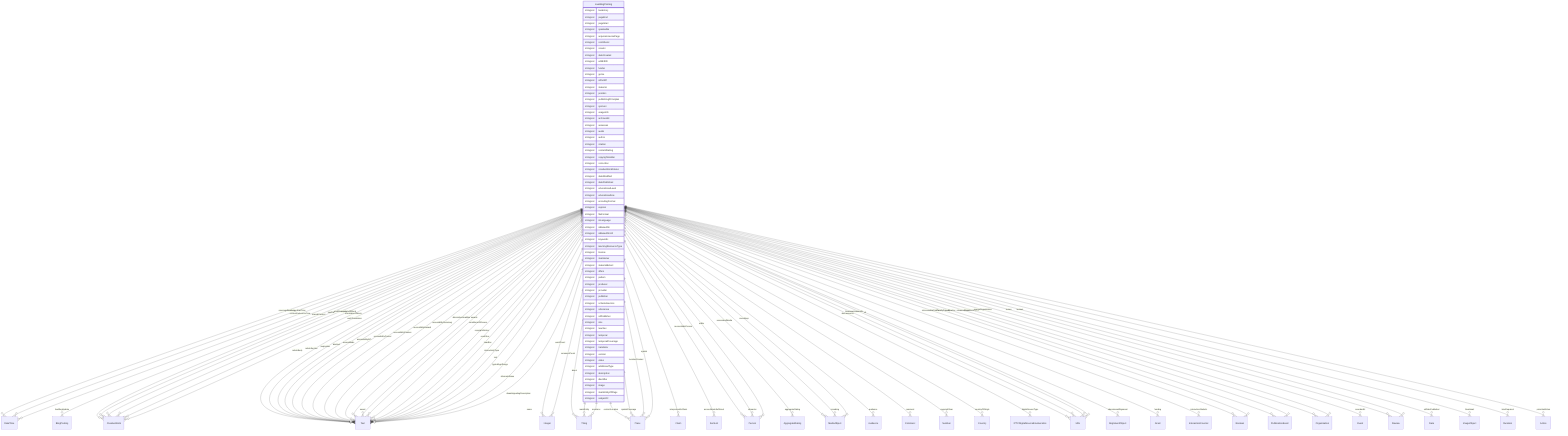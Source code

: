 erDiagram
LiveBlogPosting {
    stringList backstory  
    stringList pageEnd  
    stringList pageStart  
    stringList speakable  
    stringList acquireLicensePage  
    stringList contributor  
    stringList creator  
    stringList dateCreated  
    stringList editEIDR  
    stringList funder  
    stringList genre  
    stringList isPartOf  
    stringList material  
    stringList position  
    stringList publishingPrinciples  
    stringList sponsor  
    stringList usageInfo  
    stringList archivedAt  
    stringList assesses  
    stringList audio  
    stringList author  
    stringList citation  
    stringList contentRating  
    stringList copyrightHolder  
    stringList correction  
    stringList creativeWorkStatus  
    stringList dateModified  
    stringList datePublished  
    stringList educationalLevel  
    stringList educationalUse  
    stringList encodingFormat  
    stringList expires  
    stringList fileFormat  
    stringList inLanguage  
    stringList isBasedOn  
    stringList isBasedOnUrl  
    stringList keywords  
    stringList learningResourceType  
    stringList license  
    stringList maintainer  
    stringList materialExtent  
    stringList offers  
    stringList pattern  
    stringList producer  
    stringList provider  
    stringList publisher  
    stringList schemaVersion  
    stringList sdLicense  
    stringList sdPublisher  
    stringList size  
    stringList teaches  
    stringList temporal  
    stringList temporalCoverage  
    stringList translator  
    stringList version  
    stringList video  
    stringList additionalType  
    stringList description  
    stringList identifier  
    stringList image  
    stringList mainEntityOfPage  
    stringList subjectOf  
}

LiveBlogPosting ||--}o DateTime : "coverageEndTime"
LiveBlogPosting ||--}o DateTime : "coverageStartTime"
LiveBlogPosting ||--}o BlogPosting : "liveBlogUpdate"
LiveBlogPosting ||--}o CreativeWork : "sharedContent"
LiveBlogPosting ||--}o Text : "articleBody"
LiveBlogPosting ||--}o Text : "articleSection"
LiveBlogPosting ||--}o Text : "pagination"
LiveBlogPosting ||--}o Integer : "wordCount"
LiveBlogPosting ||--}o Thing : "about"
LiveBlogPosting ||--}o Place : "contentLocation"
LiveBlogPosting ||--}o CreativeWork : "hasPart"
LiveBlogPosting ||--}o Claim : "interpretedAsClaim"
LiveBlogPosting ||--}o Thing : "mainEntity"
LiveBlogPosting ||--}o Place : "spatialCoverage"
LiveBlogPosting ||--}o CreativeWork : "workExample"
LiveBlogPosting ||--}o Text : "abstract"
LiveBlogPosting ||--}o Text : "accessMode"
LiveBlogPosting ||--}o ItemList : "accessModeSufficient"
LiveBlogPosting ||--}o Text : "accessibilityAPI"
LiveBlogPosting ||--}o Text : "accessibilityControl"
LiveBlogPosting ||--}o Text : "accessibilityFeature"
LiveBlogPosting ||--}o Text : "accessibilityHazard"
LiveBlogPosting ||--}o Text : "accessibilitySummary"
LiveBlogPosting ||--}o Person : "accountablePerson"
LiveBlogPosting ||--}o AggregateRating : "aggregateRating"
LiveBlogPosting ||--}o Text : "alternativeHeadline"
LiveBlogPosting ||--}o MediaObject : "associatedMedia"
LiveBlogPosting ||--}o Audience : "audience"
LiveBlogPosting ||--}o Text : "award"
LiveBlogPosting ||--}o Text : "awards"
LiveBlogPosting ||--}o Person : "character"
LiveBlogPosting ||--}o Comment : "comment"
LiveBlogPosting ||--}o Integer : "commentCount"
LiveBlogPosting ||--}o Text : "conditionsOfAccess"
LiveBlogPosting ||--}o DateTime : "contentReferenceTime"
LiveBlogPosting ||--}o Text : "copyrightNotice"
LiveBlogPosting ||--}o Number : "copyrightYear"
LiveBlogPosting ||--}o Country : "countryOfOrigin"
LiveBlogPosting ||--}o Text : "creditText"
LiveBlogPosting ||--}o IPTCDigitalSourceEnumeration : "digitalSourceType"
LiveBlogPosting ||--}o URL : "discussionUrl"
LiveBlogPosting ||--}o Person : "editor"
LiveBlogPosting ||--}o AlignmentObject : "educationalAlignment"
LiveBlogPosting ||--}o MediaObject : "encoding"
LiveBlogPosting ||--}o MediaObject : "encodings"
LiveBlogPosting ||--}o CreativeWork : "exampleOfWork"
LiveBlogPosting ||--}o Grant : "funding"
LiveBlogPosting ||--}o Text : "headline"
LiveBlogPosting ||--}o InteractionCounter : "interactionStatistic"
LiveBlogPosting ||--}o Text : "interactivityType"
LiveBlogPosting ||--}o Boolean : "isAccessibleForFree"
LiveBlogPosting ||--}o Boolean : "isFamilyFriendly"
LiveBlogPosting ||--}o Place : "locationCreated"
LiveBlogPosting ||--}o Thing : "mentions"
LiveBlogPosting ||--}o PublicationEvent : "publication"
LiveBlogPosting ||--}o Organization : "publisherImprint"
LiveBlogPosting ||--}o Event : "recordedAt"
LiveBlogPosting ||--}o PublicationEvent : "releasedEvent"
LiveBlogPosting ||--}o Review : "review"
LiveBlogPosting ||--}o Review : "reviews"
LiveBlogPosting ||--}o Date : "sdDatePublished"
LiveBlogPosting ||--}o Organization : "sourceOrganization"
LiveBlogPosting ||--}o Place : "spatial"
LiveBlogPosting ||--}o Text : "text"
LiveBlogPosting ||--}o ImageObject : "thumbnail"
LiveBlogPosting ||--}o URL : "thumbnailUrl"
LiveBlogPosting ||--}o Duration : "timeRequired"
LiveBlogPosting ||--}o CreativeWork : "translationOfWork"
LiveBlogPosting ||--}o Text : "typicalAgeRange"
LiveBlogPosting ||--}o CreativeWork : "workTranslation"
LiveBlogPosting ||--}o Text : "alternateName"
LiveBlogPosting ||--}o Text : "disambiguatingDescription"
LiveBlogPosting ||--}o Text : "name"
LiveBlogPosting ||--}o URL : "sameAs"
LiveBlogPosting ||--}o Action : "potentialAction"
LiveBlogPosting ||--}o URL : "url"
